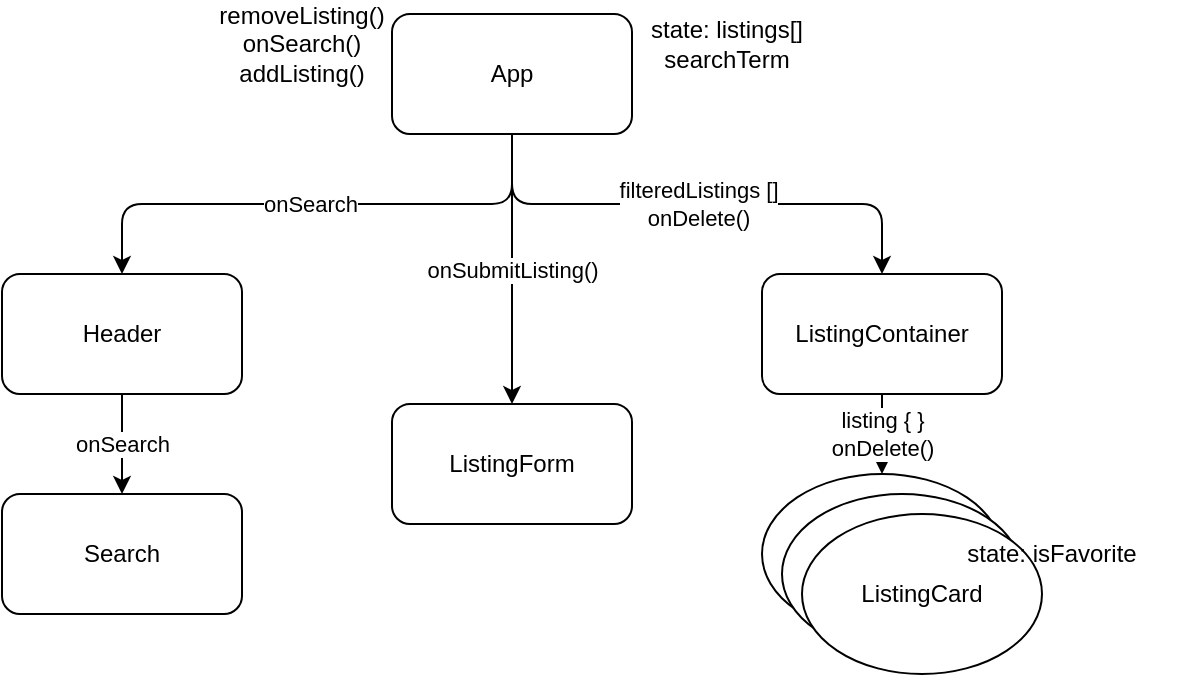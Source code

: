 <mxfile>
    <diagram id="hzT_3hXbIm0esjTRwp74" name="Page-1">
        <mxGraphModel dx="531" dy="600" grid="1" gridSize="10" guides="1" tooltips="1" connect="1" arrows="1" fold="1" page="1" pageScale="1" pageWidth="850" pageHeight="1100" math="0" shadow="0">
            <root>
                <mxCell id="0"/>
                <mxCell id="1" parent="0"/>
                <mxCell id="6" style="edgeStyle=orthogonalEdgeStyle;html=1;exitX=0.5;exitY=1;exitDx=0;exitDy=0;entryX=0.5;entryY=0;entryDx=0;entryDy=0;" parent="1" source="2" target="3" edge="1">
                    <mxGeometry relative="1" as="geometry"/>
                </mxCell>
                <mxCell id="16" value="onSearch" style="edgeLabel;html=1;align=center;verticalAlign=middle;resizable=0;points=[];" vertex="1" connectable="0" parent="6">
                    <mxGeometry x="0.026" relative="1" as="geometry">
                        <mxPoint as="offset"/>
                    </mxGeometry>
                </mxCell>
                <mxCell id="8" value="filteredListings []&lt;br&gt;onDelete()" style="edgeStyle=orthogonalEdgeStyle;html=1;exitX=0.5;exitY=1;exitDx=0;exitDy=0;entryX=0.5;entryY=0;entryDx=0;entryDy=0;" parent="1" source="2" target="4" edge="1">
                    <mxGeometry relative="1" as="geometry"/>
                </mxCell>
                <mxCell id="18" value="onSubmitListing()" style="edgeStyle=none;html=1;exitX=0.5;exitY=1;exitDx=0;exitDy=0;entryX=0.5;entryY=0;entryDx=0;entryDy=0;" edge="1" parent="1" source="2" target="17">
                    <mxGeometry relative="1" as="geometry"/>
                </mxCell>
                <mxCell id="2" value="App" style="rounded=1;whiteSpace=wrap;html=1;" parent="1" vertex="1">
                    <mxGeometry x="365" y="50" width="120" height="60" as="geometry"/>
                </mxCell>
                <mxCell id="7" value="onSearch" style="edgeStyle=orthogonalEdgeStyle;html=1;exitX=0.5;exitY=1;exitDx=0;exitDy=0;entryX=0.5;entryY=0;entryDx=0;entryDy=0;" parent="1" source="3" target="5" edge="1">
                    <mxGeometry relative="1" as="geometry"/>
                </mxCell>
                <mxCell id="3" value="Header" style="rounded=1;whiteSpace=wrap;html=1;" parent="1" vertex="1">
                    <mxGeometry x="170" y="180" width="120" height="60" as="geometry"/>
                </mxCell>
                <mxCell id="12" value="listing { }&lt;br&gt;onDelete()" style="edgeStyle=orthogonalEdgeStyle;html=1;exitX=0.5;exitY=1;exitDx=0;exitDy=0;entryX=0.5;entryY=0;entryDx=0;entryDy=0;" parent="1" source="4" target="9" edge="1">
                    <mxGeometry relative="1" as="geometry"/>
                </mxCell>
                <mxCell id="4" value="ListingContainer" style="rounded=1;whiteSpace=wrap;html=1;" parent="1" vertex="1">
                    <mxGeometry x="550" y="180" width="120" height="60" as="geometry"/>
                </mxCell>
                <mxCell id="5" value="Search" style="rounded=1;whiteSpace=wrap;html=1;" parent="1" vertex="1">
                    <mxGeometry x="170" y="290" width="120" height="60" as="geometry"/>
                </mxCell>
                <mxCell id="9" value="ListingCard" style="ellipse;whiteSpace=wrap;html=1;" parent="1" vertex="1">
                    <mxGeometry x="550" y="280" width="120" height="80" as="geometry"/>
                </mxCell>
                <mxCell id="10" value="ListingCard" style="ellipse;whiteSpace=wrap;html=1;" parent="1" vertex="1">
                    <mxGeometry x="560" y="290" width="120" height="80" as="geometry"/>
                </mxCell>
                <mxCell id="11" value="ListingCard" style="ellipse;whiteSpace=wrap;html=1;" parent="1" vertex="1">
                    <mxGeometry x="570" y="300" width="120" height="80" as="geometry"/>
                </mxCell>
                <mxCell id="13" value="state: listings[]&lt;br&gt;searchTerm" style="text;html=1;strokeColor=none;fillColor=none;align=center;verticalAlign=middle;whiteSpace=wrap;rounded=0;" parent="1" vertex="1">
                    <mxGeometry x="470" y="50" width="125" height="30" as="geometry"/>
                </mxCell>
                <mxCell id="14" value="state: isFavorite" style="text;html=1;strokeColor=none;fillColor=none;align=center;verticalAlign=middle;whiteSpace=wrap;rounded=0;" vertex="1" parent="1">
                    <mxGeometry x="620" y="305" width="150" height="30" as="geometry"/>
                </mxCell>
                <mxCell id="15" value="removeListing()&lt;br&gt;onSearch()&lt;br&gt;addListing()" style="text;html=1;strokeColor=none;fillColor=none;align=center;verticalAlign=middle;whiteSpace=wrap;rounded=0;" vertex="1" parent="1">
                    <mxGeometry x="290" y="50" width="60" height="30" as="geometry"/>
                </mxCell>
                <mxCell id="17" value="ListingForm" style="rounded=1;whiteSpace=wrap;html=1;" vertex="1" parent="1">
                    <mxGeometry x="365" y="245" width="120" height="60" as="geometry"/>
                </mxCell>
            </root>
        </mxGraphModel>
    </diagram>
</mxfile>